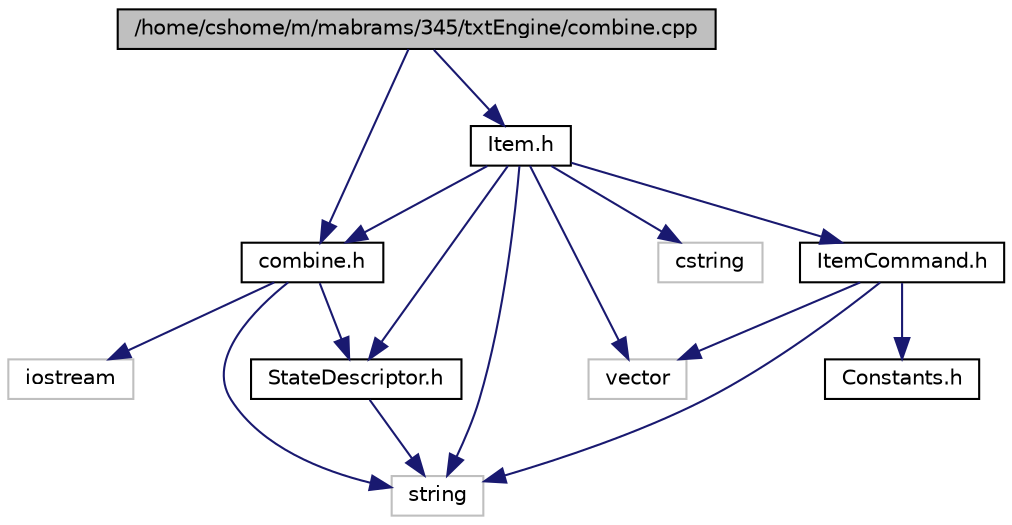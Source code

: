 digraph G
{
  edge [fontname="Helvetica",fontsize="10",labelfontname="Helvetica",labelfontsize="10"];
  node [fontname="Helvetica",fontsize="10",shape=record];
  Node1 [label="/home/cshome/m/mabrams/345/txtEngine/combine.cpp",height=0.2,width=0.4,color="black", fillcolor="grey75", style="filled" fontcolor="black"];
  Node1 -> Node2 [color="midnightblue",fontsize="10",style="solid"];
  Node2 [label="combine.h",height=0.2,width=0.4,color="black", fillcolor="white", style="filled",URL="$combine_8h.html",tooltip="Defines the Combine class."];
  Node2 -> Node3 [color="midnightblue",fontsize="10",style="solid"];
  Node3 [label="iostream",height=0.2,width=0.4,color="grey75", fillcolor="white", style="filled"];
  Node2 -> Node4 [color="midnightblue",fontsize="10",style="solid"];
  Node4 [label="string",height=0.2,width=0.4,color="grey75", fillcolor="white", style="filled"];
  Node2 -> Node5 [color="midnightblue",fontsize="10",style="solid"];
  Node5 [label="StateDescriptor.h",height=0.2,width=0.4,color="black", fillcolor="white", style="filled",URL="$_state_descriptor_8h.html",tooltip="Dscribes the StateDescriptor class."];
  Node5 -> Node4 [color="midnightblue",fontsize="10",style="solid"];
  Node1 -> Node6 [color="midnightblue",fontsize="10",style="solid"];
  Node6 [label="Item.h",height=0.2,width=0.4,color="black", fillcolor="white", style="filled",URL="$_item_8h.html",tooltip="Defines the Item class."];
  Node6 -> Node4 [color="midnightblue",fontsize="10",style="solid"];
  Node6 -> Node7 [color="midnightblue",fontsize="10",style="solid"];
  Node7 [label="vector",height=0.2,width=0.4,color="grey75", fillcolor="white", style="filled"];
  Node6 -> Node8 [color="midnightblue",fontsize="10",style="solid"];
  Node8 [label="cstring",height=0.2,width=0.4,color="grey75", fillcolor="white", style="filled"];
  Node6 -> Node5 [color="midnightblue",fontsize="10",style="solid"];
  Node6 -> Node9 [color="midnightblue",fontsize="10",style="solid"];
  Node9 [label="ItemCommand.h",height=0.2,width=0.4,color="black", fillcolor="white", style="filled",URL="$_item_command_8h.html",tooltip="Defines the ItemCommand class."];
  Node9 -> Node10 [color="midnightblue",fontsize="10",style="solid"];
  Node10 [label="Constants.h",height=0.2,width=0.4,color="black", fillcolor="white", style="filled",URL="$_constants_8h.html",tooltip="Defines the constants for the game."];
  Node9 -> Node7 [color="midnightblue",fontsize="10",style="solid"];
  Node9 -> Node4 [color="midnightblue",fontsize="10",style="solid"];
  Node6 -> Node2 [color="midnightblue",fontsize="10",style="solid"];
}
